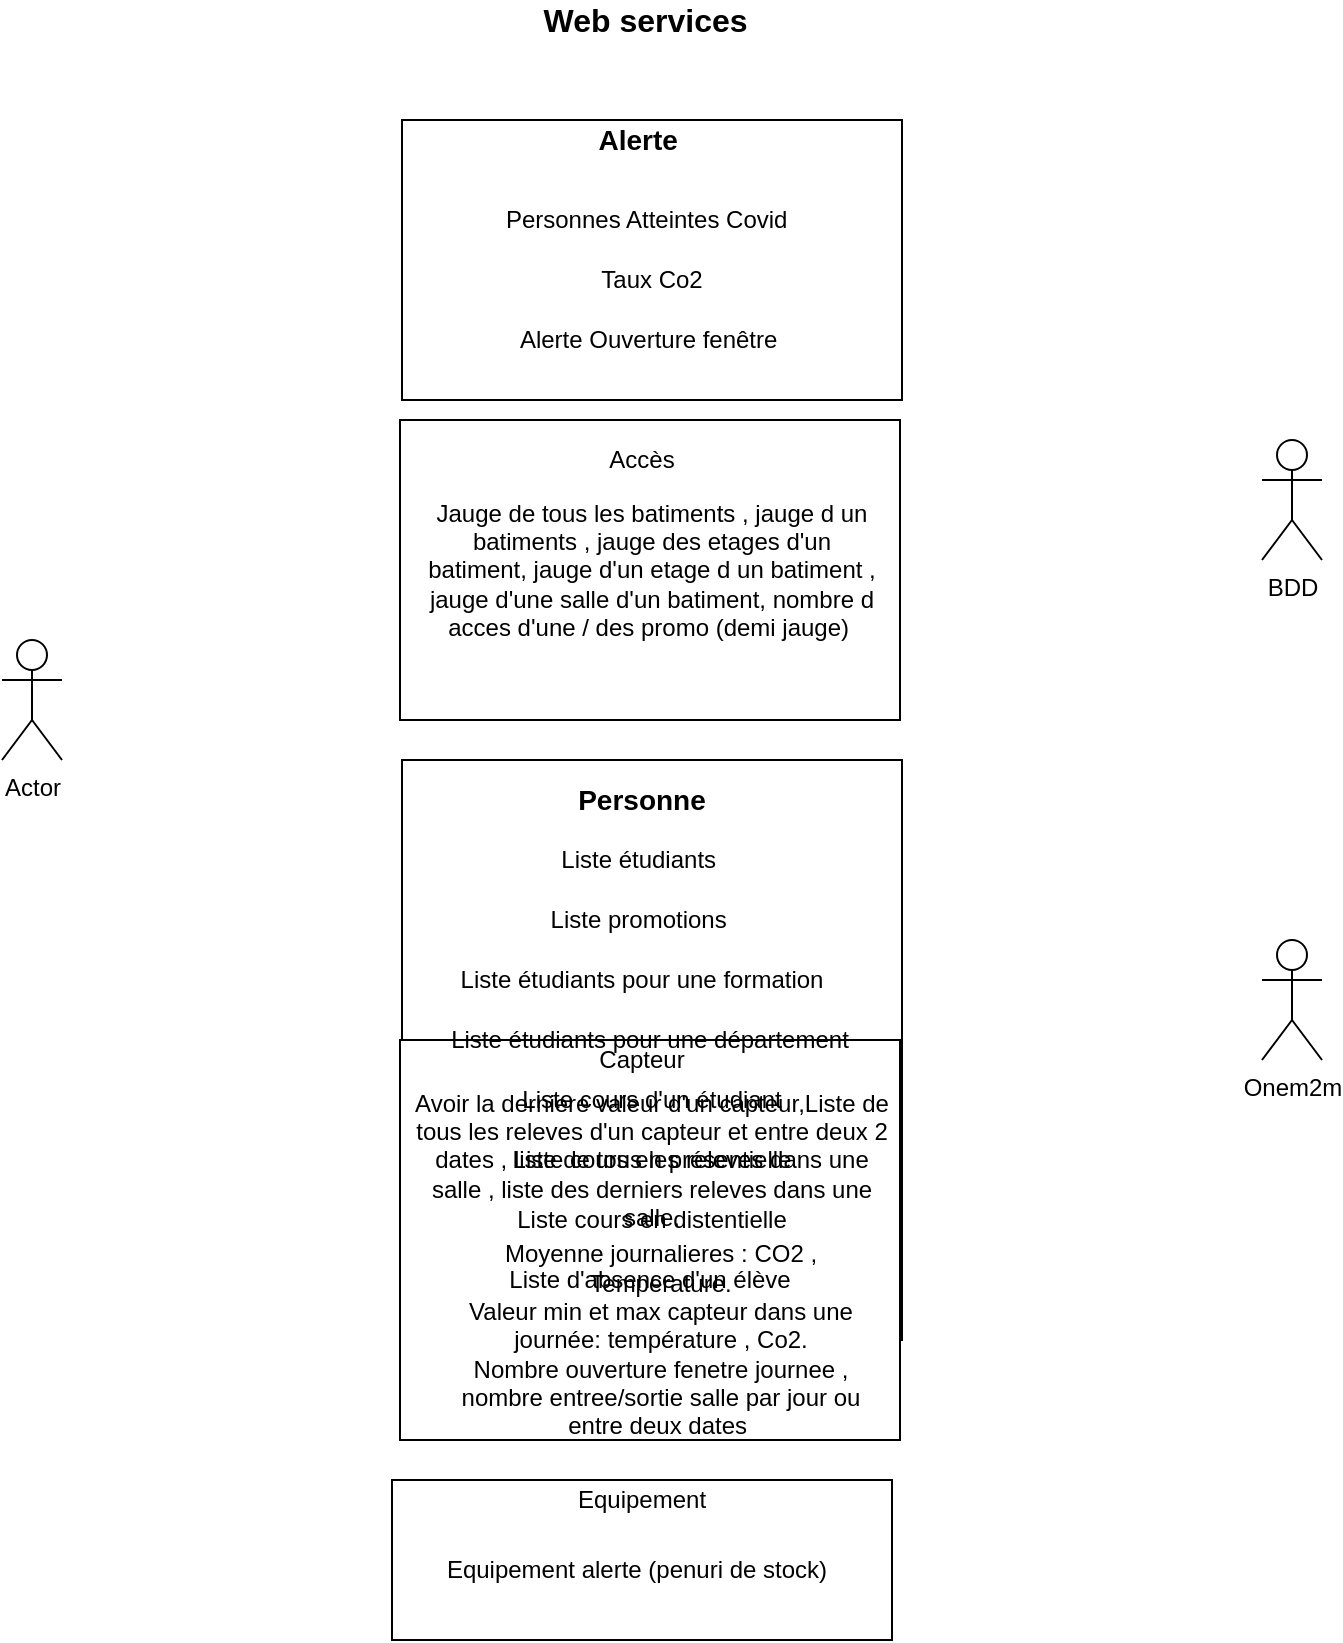<mxfile version="14.5.1" type="github">
  <diagram id="ocuWfuaNGDJ26_I2H6SO" name="Page-1">
    <mxGraphModel dx="1422" dy="794" grid="1" gridSize="10" guides="1" tooltips="1" connect="1" arrows="1" fold="1" page="1" pageScale="1" pageWidth="827" pageHeight="1169" math="0" shadow="0">
      <root>
        <mxCell id="0" />
        <mxCell id="1" parent="0" />
        <mxCell id="tEwAyCv08CmWJKM7VAuX-1" value="Actor" style="shape=umlActor;verticalLabelPosition=bottom;verticalAlign=top;html=1;outlineConnect=0;" parent="1" vertex="1">
          <mxGeometry x="70" y="430" width="30" height="60" as="geometry" />
        </mxCell>
        <mxCell id="LUslN0Hp2iyH4F8RHUz0-1" value="" style="rounded=0;whiteSpace=wrap;html=1;" vertex="1" parent="1">
          <mxGeometry x="270" y="170" width="250" height="140" as="geometry" />
        </mxCell>
        <mxCell id="LUslN0Hp2iyH4F8RHUz0-2" value="&lt;b&gt;&lt;font style=&quot;font-size: 14px&quot;&gt;Alerte&amp;nbsp;&lt;/font&gt;&lt;/b&gt;" style="text;html=1;strokeColor=none;fillColor=none;align=center;verticalAlign=middle;whiteSpace=wrap;rounded=0;" vertex="1" parent="1">
          <mxGeometry x="370" y="170" width="40" height="20" as="geometry" />
        </mxCell>
        <mxCell id="LUslN0Hp2iyH4F8RHUz0-4" value="" style="rounded=0;whiteSpace=wrap;html=1;" vertex="1" parent="1">
          <mxGeometry x="269" y="320" width="250" height="150" as="geometry" />
        </mxCell>
        <mxCell id="LUslN0Hp2iyH4F8RHUz0-5" value="Accès" style="text;html=1;strokeColor=none;fillColor=none;align=center;verticalAlign=middle;whiteSpace=wrap;rounded=0;" vertex="1" parent="1">
          <mxGeometry x="370" y="330" width="40" height="20" as="geometry" />
        </mxCell>
        <mxCell id="LUslN0Hp2iyH4F8RHUz0-6" value="" style="rounded=0;whiteSpace=wrap;html=1;" vertex="1" parent="1">
          <mxGeometry x="270" y="490" width="250" height="290" as="geometry" />
        </mxCell>
        <mxCell id="LUslN0Hp2iyH4F8RHUz0-7" value="&lt;b&gt;&lt;font style=&quot;font-size: 14px&quot;&gt;Personne&lt;/font&gt;&lt;/b&gt;" style="text;html=1;strokeColor=none;fillColor=none;align=center;verticalAlign=middle;whiteSpace=wrap;rounded=0;" vertex="1" parent="1">
          <mxGeometry x="370" y="500" width="40" height="20" as="geometry" />
        </mxCell>
        <mxCell id="LUslN0Hp2iyH4F8RHUz0-8" value="&lt;font style=&quot;font-size: 16px&quot;&gt;&lt;b&gt;Web services&amp;nbsp;&lt;/b&gt;&lt;/font&gt;" style="text;html=1;strokeColor=none;fillColor=none;align=center;verticalAlign=middle;whiteSpace=wrap;rounded=0;" vertex="1" parent="1">
          <mxGeometry x="329" y="110" width="130" height="20" as="geometry" />
        </mxCell>
        <mxCell id="APrOK2f-dDUVphas6wfj-1" value="BDD" style="shape=umlActor;verticalLabelPosition=bottom;verticalAlign=top;html=1;outlineConnect=0;" vertex="1" parent="1">
          <mxGeometry x="700" y="330" width="30" height="60" as="geometry" />
        </mxCell>
        <mxCell id="APrOK2f-dDUVphas6wfj-2" value="Onem2m&lt;br&gt;" style="shape=umlActor;verticalLabelPosition=bottom;verticalAlign=top;html=1;outlineConnect=0;" vertex="1" parent="1">
          <mxGeometry x="700" y="580" width="30" height="60" as="geometry" />
        </mxCell>
        <mxCell id="1Jgu8GzvpvVnRny0nY7y-1" value="" style="rounded=0;whiteSpace=wrap;html=1;" vertex="1" parent="1">
          <mxGeometry x="269" y="630" width="250" height="200" as="geometry" />
        </mxCell>
        <mxCell id="1Jgu8GzvpvVnRny0nY7y-4" value="Capteur&lt;br&gt;" style="text;html=1;strokeColor=none;fillColor=none;align=center;verticalAlign=middle;whiteSpace=wrap;rounded=0;" vertex="1" parent="1">
          <mxGeometry x="370" y="630" width="40" height="20" as="geometry" />
        </mxCell>
        <mxCell id="1Jgu8GzvpvVnRny0nY7y-5" value="" style="rounded=0;whiteSpace=wrap;html=1;" vertex="1" parent="1">
          <mxGeometry x="265" y="850" width="250" height="80" as="geometry" />
        </mxCell>
        <mxCell id="1Jgu8GzvpvVnRny0nY7y-6" value="Equipement" style="text;html=1;strokeColor=none;fillColor=none;align=center;verticalAlign=middle;whiteSpace=wrap;rounded=0;" vertex="1" parent="1">
          <mxGeometry x="370" y="850" width="40" height="20" as="geometry" />
        </mxCell>
        <mxCell id="LUslN0Hp2iyH4F8RHUz0-9" value="Personnes Atteintes Covid&amp;nbsp;" style="text;html=1;strokeColor=none;fillColor=none;align=center;verticalAlign=middle;whiteSpace=wrap;rounded=0;" vertex="1" parent="1">
          <mxGeometry x="279" y="210" width="230" height="20" as="geometry" />
        </mxCell>
        <mxCell id="1Jgu8GzvpvVnRny0nY7y-7" value="Avoir la derniere valeur d&#39;un capteur,Liste de tous les releves d&#39;un capteur et entre deux 2 dates , liste de tous les releves dans une salle , liste des derniers releves dans une salle." style="text;html=1;strokeColor=none;fillColor=none;align=center;verticalAlign=middle;whiteSpace=wrap;rounded=0;" vertex="1" parent="1">
          <mxGeometry x="275" y="660" width="240" height="60" as="geometry" />
        </mxCell>
        <mxCell id="LUslN0Hp2iyH4F8RHUz0-10" value="Taux Co2" style="text;html=1;strokeColor=none;fillColor=none;align=center;verticalAlign=middle;whiteSpace=wrap;rounded=0;" vertex="1" parent="1">
          <mxGeometry x="280" y="240" width="230" height="20" as="geometry" />
        </mxCell>
        <mxCell id="1Jgu8GzvpvVnRny0nY7y-9" value="Moyenne journalieres : CO2 , Temperature.&lt;br&gt;Valeur min et max capteur dans une journée: température , Co2.&lt;br&gt;Nombre ouverture fenetre journee , nombre entree/sortie salle par jour ou entre deux dates&amp;nbsp;" style="text;html=1;strokeColor=none;fillColor=none;align=center;verticalAlign=middle;whiteSpace=wrap;rounded=0;" vertex="1" parent="1">
          <mxGeometry x="289" y="740" width="221" height="80" as="geometry" />
        </mxCell>
        <mxCell id="LUslN0Hp2iyH4F8RHUz0-11" value="Alerte Ouverture fenêtre&amp;nbsp;" style="text;html=1;strokeColor=none;fillColor=none;align=center;verticalAlign=middle;whiteSpace=wrap;rounded=0;" vertex="1" parent="1">
          <mxGeometry x="280" y="270" width="230" height="20" as="geometry" />
        </mxCell>
        <mxCell id="1Jgu8GzvpvVnRny0nY7y-10" value="Jauge de tous les batiments , jauge d un batiments , jauge des etages d&#39;un batiment, jauge d&#39;un etage d un batiment , jauge d&#39;une salle d&#39;un batiment, nombre d acces d&#39;une / des promo (demi jauge)&amp;nbsp;" style="text;html=1;strokeColor=none;fillColor=none;align=center;verticalAlign=middle;whiteSpace=wrap;rounded=0;" vertex="1" parent="1">
          <mxGeometry x="280" y="365" width="230" height="60" as="geometry" />
        </mxCell>
        <mxCell id="LUslN0Hp2iyH4F8RHUz0-12" value="Liste étudiants&amp;nbsp;" style="text;html=1;strokeColor=none;fillColor=none;align=center;verticalAlign=middle;whiteSpace=wrap;rounded=0;" vertex="1" parent="1">
          <mxGeometry x="275" y="530" width="230" height="20" as="geometry" />
        </mxCell>
        <mxCell id="1Jgu8GzvpvVnRny0nY7y-11" value="Equipement alerte (penuri de stock)" style="text;html=1;strokeColor=none;fillColor=none;align=center;verticalAlign=middle;whiteSpace=wrap;rounded=0;" vertex="1" parent="1">
          <mxGeometry x="275" y="870" width="225" height="50" as="geometry" />
        </mxCell>
        <mxCell id="LUslN0Hp2iyH4F8RHUz0-13" value="Liste promotions&amp;nbsp;" style="text;html=1;strokeColor=none;fillColor=none;align=center;verticalAlign=middle;whiteSpace=wrap;rounded=0;" vertex="1" parent="1">
          <mxGeometry x="275" y="560" width="230" height="20" as="geometry" />
        </mxCell>
        <mxCell id="LUslN0Hp2iyH4F8RHUz0-14" value="Liste étudiants pour une formation" style="text;html=1;strokeColor=none;fillColor=none;align=center;verticalAlign=middle;whiteSpace=wrap;rounded=0;" vertex="1" parent="1">
          <mxGeometry x="275" y="590" width="230" height="20" as="geometry" />
        </mxCell>
        <mxCell id="LUslN0Hp2iyH4F8RHUz0-15" value="Liste étudiants pour une département&lt;span style=&quot;color: rgba(0 , 0 , 0 , 0) ; font-family: monospace ; font-size: 0px&quot;&gt;%3CmxGraphModel%3E%3Croot%3E%3CmxCell%20id%3D%220%22%2F%3E%3CmxCell%20id%3D%221%22%20parent%3D%220%22%2F%3E%3CmxCell%20id%3D%222%22%20value%3D%22Liste%20%C3%A9tudiants%20pour%20une%20formation%22%20style%3D%22text%3Bhtml%3D1%3BstrokeColor%3Dnone%3BfillColor%3Dnone%3Balign%3Dcenter%3BverticalAlign%3Dmiddle%3BwhiteSpace%3Dwrap%3Brounded%3D0%3B%22%20vertex%3D%221%22%20parent%3D%221%22%3E%3CmxGeometry%20x%3D%22275%22%20y%3D%22590%22%20width%3D%22230%22%20height%3D%2220%22%20as%3D%22geometry%22%2F%3E%3C%2FmxCell%3E%3C%2Froot%3E%3C%2FmxGraphModel%3E&lt;/span&gt;" style="text;html=1;strokeColor=none;fillColor=none;align=center;verticalAlign=middle;whiteSpace=wrap;rounded=0;" vertex="1" parent="1">
          <mxGeometry x="279" y="620" width="230" height="20" as="geometry" />
        </mxCell>
        <mxCell id="LUslN0Hp2iyH4F8RHUz0-17" value="Liste cours d&#39;un étudiant" style="text;html=1;strokeColor=none;fillColor=none;align=center;verticalAlign=middle;whiteSpace=wrap;rounded=0;" vertex="1" parent="1">
          <mxGeometry x="280" y="650" width="230" height="20" as="geometry" />
        </mxCell>
        <mxCell id="LUslN0Hp2iyH4F8RHUz0-18" value="Liste cours en présentielle" style="text;html=1;strokeColor=none;fillColor=none;align=center;verticalAlign=middle;whiteSpace=wrap;rounded=0;" vertex="1" parent="1">
          <mxGeometry x="280" y="680" width="230" height="20" as="geometry" />
        </mxCell>
        <mxCell id="LUslN0Hp2iyH4F8RHUz0-19" value="Liste cours en distentielle" style="text;html=1;strokeColor=none;fillColor=none;align=center;verticalAlign=middle;whiteSpace=wrap;rounded=0;" vertex="1" parent="1">
          <mxGeometry x="280" y="710" width="230" height="20" as="geometry" />
        </mxCell>
        <mxCell id="LUslN0Hp2iyH4F8RHUz0-20" value="Liste d&#39;absence d&#39;un élève" style="text;html=1;strokeColor=none;fillColor=none;align=center;verticalAlign=middle;whiteSpace=wrap;rounded=0;" vertex="1" parent="1">
          <mxGeometry x="279" y="740" width="230" height="20" as="geometry" />
        </mxCell>
      </root>
    </mxGraphModel>
  </diagram>
</mxfile>
